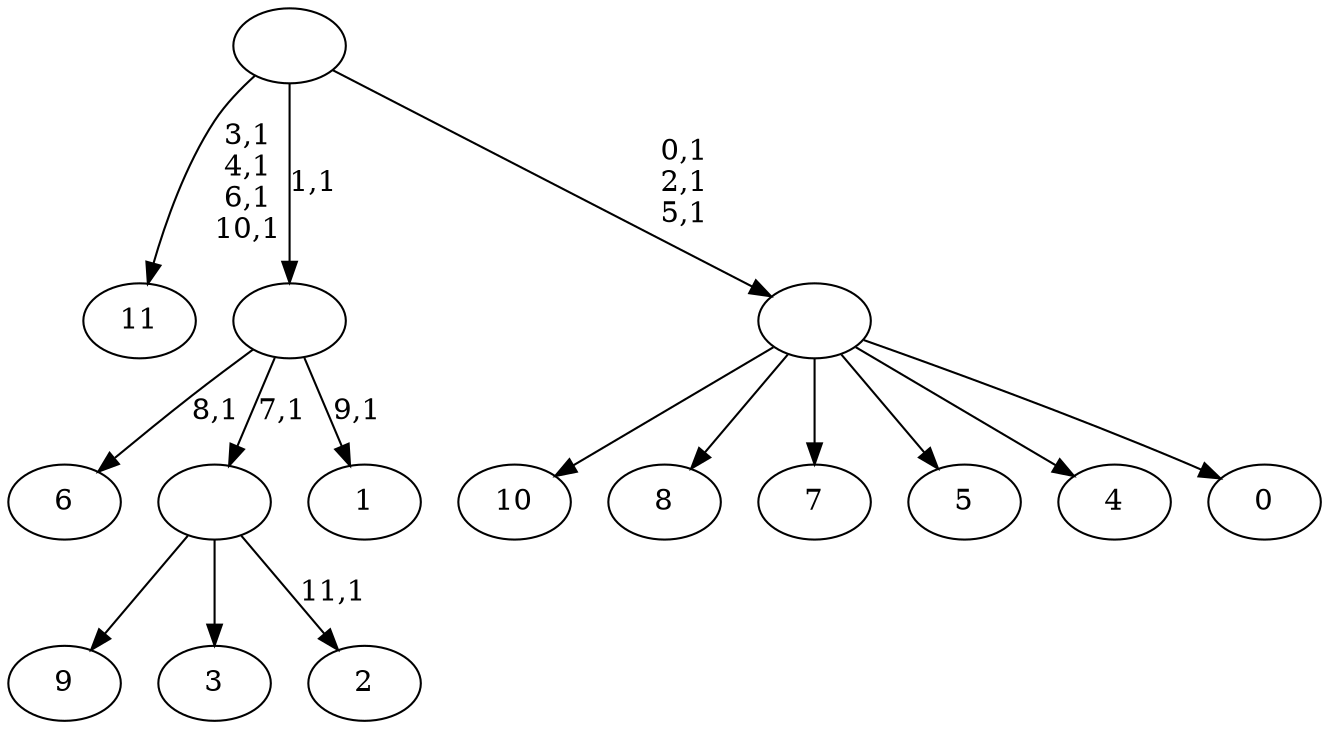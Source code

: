 digraph T {
	24 [label="11"]
	19 [label="10"]
	18 [label="9"]
	17 [label="8"]
	16 [label="7"]
	15 [label="6"]
	13 [label="5"]
	12 [label="4"]
	11 [label="3"]
	10 [label="2"]
	8 [label=""]
	7 [label="1"]
	5 [label=""]
	4 [label="0"]
	3 [label=""]
	0 [label=""]
	8 -> 10 [label="11,1"]
	8 -> 18 [label=""]
	8 -> 11 [label=""]
	5 -> 7 [label="9,1"]
	5 -> 15 [label="8,1"]
	5 -> 8 [label="7,1"]
	3 -> 19 [label=""]
	3 -> 17 [label=""]
	3 -> 16 [label=""]
	3 -> 13 [label=""]
	3 -> 12 [label=""]
	3 -> 4 [label=""]
	0 -> 3 [label="0,1\n2,1\n5,1"]
	0 -> 24 [label="3,1\n4,1\n6,1\n10,1"]
	0 -> 5 [label="1,1"]
}
